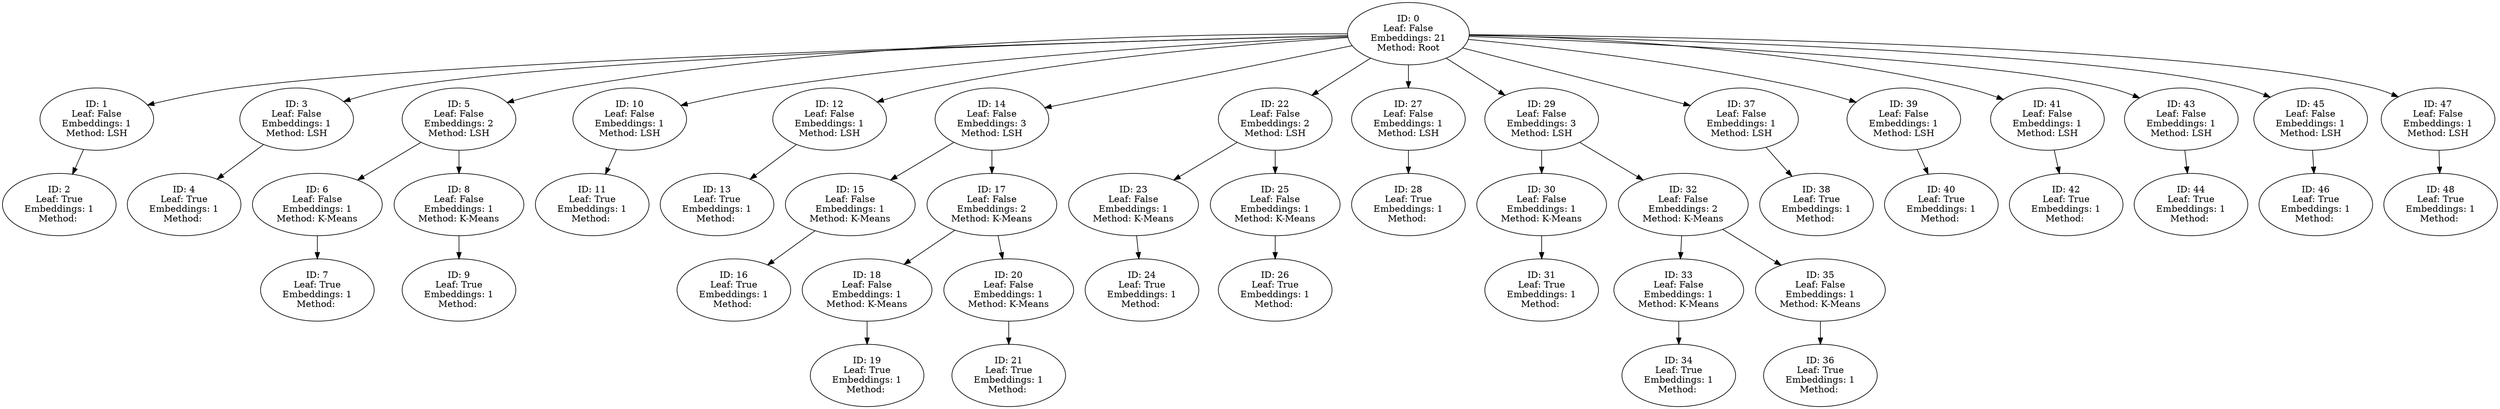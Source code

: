 // ATMTree
digraph {
	0 [label="ID: 0
Leaf: False
Embeddings: 21
Method: Root"]
	0 -> 1
	1 [label="ID: 1
Leaf: False
Embeddings: 1
Method: LSH"]
	1 -> 2
	2 [label="ID: 2
Leaf: True
Embeddings: 1
Method: "]
	0 -> 3
	3 [label="ID: 3
Leaf: False
Embeddings: 1
Method: LSH"]
	3 -> 4
	4 [label="ID: 4
Leaf: True
Embeddings: 1
Method: "]
	0 -> 5
	5 [label="ID: 5
Leaf: False
Embeddings: 2
Method: LSH"]
	5 -> 6
	6 [label="ID: 6
Leaf: False
Embeddings: 1
Method: K-Means"]
	6 -> 7
	7 [label="ID: 7
Leaf: True
Embeddings: 1
Method: "]
	5 -> 8
	8 [label="ID: 8
Leaf: False
Embeddings: 1
Method: K-Means"]
	8 -> 9
	9 [label="ID: 9
Leaf: True
Embeddings: 1
Method: "]
	0 -> 10
	10 [label="ID: 10
Leaf: False
Embeddings: 1
Method: LSH"]
	10 -> 11
	11 [label="ID: 11
Leaf: True
Embeddings: 1
Method: "]
	0 -> 12
	12 [label="ID: 12
Leaf: False
Embeddings: 1
Method: LSH"]
	12 -> 13
	13 [label="ID: 13
Leaf: True
Embeddings: 1
Method: "]
	0 -> 14
	14 [label="ID: 14
Leaf: False
Embeddings: 3
Method: LSH"]
	14 -> 15
	15 [label="ID: 15
Leaf: False
Embeddings: 1
Method: K-Means"]
	15 -> 16
	16 [label="ID: 16
Leaf: True
Embeddings: 1
Method: "]
	14 -> 17
	17 [label="ID: 17
Leaf: False
Embeddings: 2
Method: K-Means"]
	17 -> 18
	18 [label="ID: 18
Leaf: False
Embeddings: 1
Method: K-Means"]
	18 -> 19
	19 [label="ID: 19
Leaf: True
Embeddings: 1
Method: "]
	17 -> 20
	20 [label="ID: 20
Leaf: False
Embeddings: 1
Method: K-Means"]
	20 -> 21
	21 [label="ID: 21
Leaf: True
Embeddings: 1
Method: "]
	0 -> 22
	22 [label="ID: 22
Leaf: False
Embeddings: 2
Method: LSH"]
	22 -> 23
	23 [label="ID: 23
Leaf: False
Embeddings: 1
Method: K-Means"]
	23 -> 24
	24 [label="ID: 24
Leaf: True
Embeddings: 1
Method: "]
	22 -> 25
	25 [label="ID: 25
Leaf: False
Embeddings: 1
Method: K-Means"]
	25 -> 26
	26 [label="ID: 26
Leaf: True
Embeddings: 1
Method: "]
	0 -> 27
	27 [label="ID: 27
Leaf: False
Embeddings: 1
Method: LSH"]
	27 -> 28
	28 [label="ID: 28
Leaf: True
Embeddings: 1
Method: "]
	0 -> 29
	29 [label="ID: 29
Leaf: False
Embeddings: 3
Method: LSH"]
	29 -> 30
	30 [label="ID: 30
Leaf: False
Embeddings: 1
Method: K-Means"]
	30 -> 31
	31 [label="ID: 31
Leaf: True
Embeddings: 1
Method: "]
	29 -> 32
	32 [label="ID: 32
Leaf: False
Embeddings: 2
Method: K-Means"]
	32 -> 33
	33 [label="ID: 33
Leaf: False
Embeddings: 1
Method: K-Means"]
	33 -> 34
	34 [label="ID: 34
Leaf: True
Embeddings: 1
Method: "]
	32 -> 35
	35 [label="ID: 35
Leaf: False
Embeddings: 1
Method: K-Means"]
	35 -> 36
	36 [label="ID: 36
Leaf: True
Embeddings: 1
Method: "]
	0 -> 37
	37 [label="ID: 37
Leaf: False
Embeddings: 1
Method: LSH"]
	37 -> 38
	38 [label="ID: 38
Leaf: True
Embeddings: 1
Method: "]
	0 -> 39
	39 [label="ID: 39
Leaf: False
Embeddings: 1
Method: LSH"]
	39 -> 40
	40 [label="ID: 40
Leaf: True
Embeddings: 1
Method: "]
	0 -> 41
	41 [label="ID: 41
Leaf: False
Embeddings: 1
Method: LSH"]
	41 -> 42
	42 [label="ID: 42
Leaf: True
Embeddings: 1
Method: "]
	0 -> 43
	43 [label="ID: 43
Leaf: False
Embeddings: 1
Method: LSH"]
	43 -> 44
	44 [label="ID: 44
Leaf: True
Embeddings: 1
Method: "]
	0 -> 45
	45 [label="ID: 45
Leaf: False
Embeddings: 1
Method: LSH"]
	45 -> 46
	46 [label="ID: 46
Leaf: True
Embeddings: 1
Method: "]
	0 -> 47
	47 [label="ID: 47
Leaf: False
Embeddings: 1
Method: LSH"]
	47 -> 48
	48 [label="ID: 48
Leaf: True
Embeddings: 1
Method: "]
}
